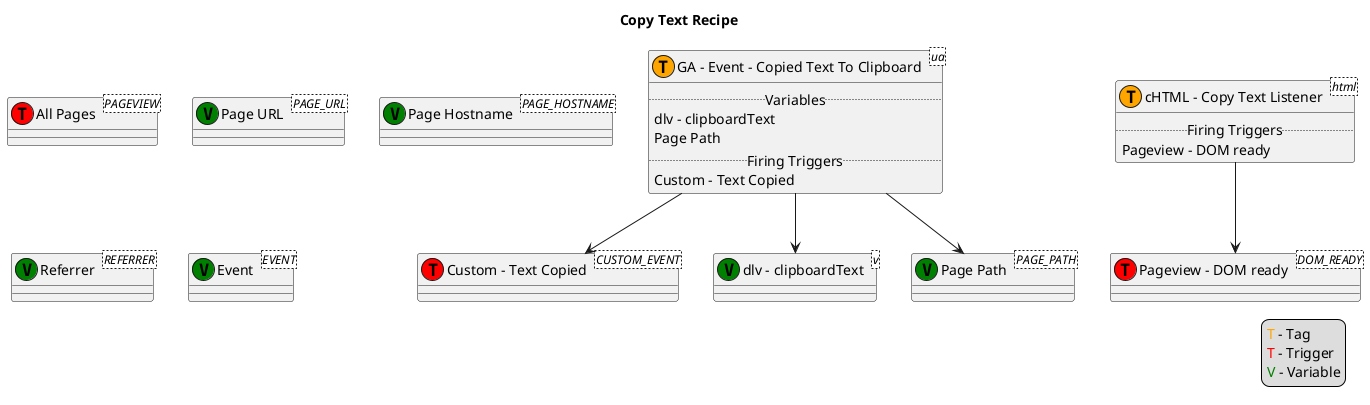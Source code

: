 @startuml
title Copy Text Recipe
legend right
<color:orange>T</color> - Tag
<color:red>T</color> - Trigger
<color:green>V</color> - Variable
end legend
class "GA - Event - Copied Text To Clipboard" as 02<ua> << (T, orange) >> {
    .. Variables ..
    dlv - clipboardText
    Page Path
    .. Firing Triggers ..
    Custom - Text Copied
}
class "cHTML - Copy Text Listener" as 01<html> << (T, orange) >> {
    .. Firing Triggers ..
    Pageview - DOM ready
}
class "Custom - Text Copied" as 17<CUSTOM_EVENT> << (T, red) >>
class "Pageview - DOM ready" as 16<DOM_READY> << (T, red) >>
class "All Pages" as 2147479553<PAGEVIEW> << (T, red) >>
class "dlv - clipboardText" as 21<v> << (V, green) >>
class "Page URL"<PAGE_URL> << (V, green) >>
class "Page Hostname"<PAGE_HOSTNAME> << (V, green) >>
class "Page Path"<PAGE_PATH> << (V, green) >>
class "Referrer"<REFERRER> << (V, green) >>
class "Event"<EVENT> << (V, green) >>
02 --> 17
01 --> 16
02 --> 21
02 --> "Page Path"
@enduml